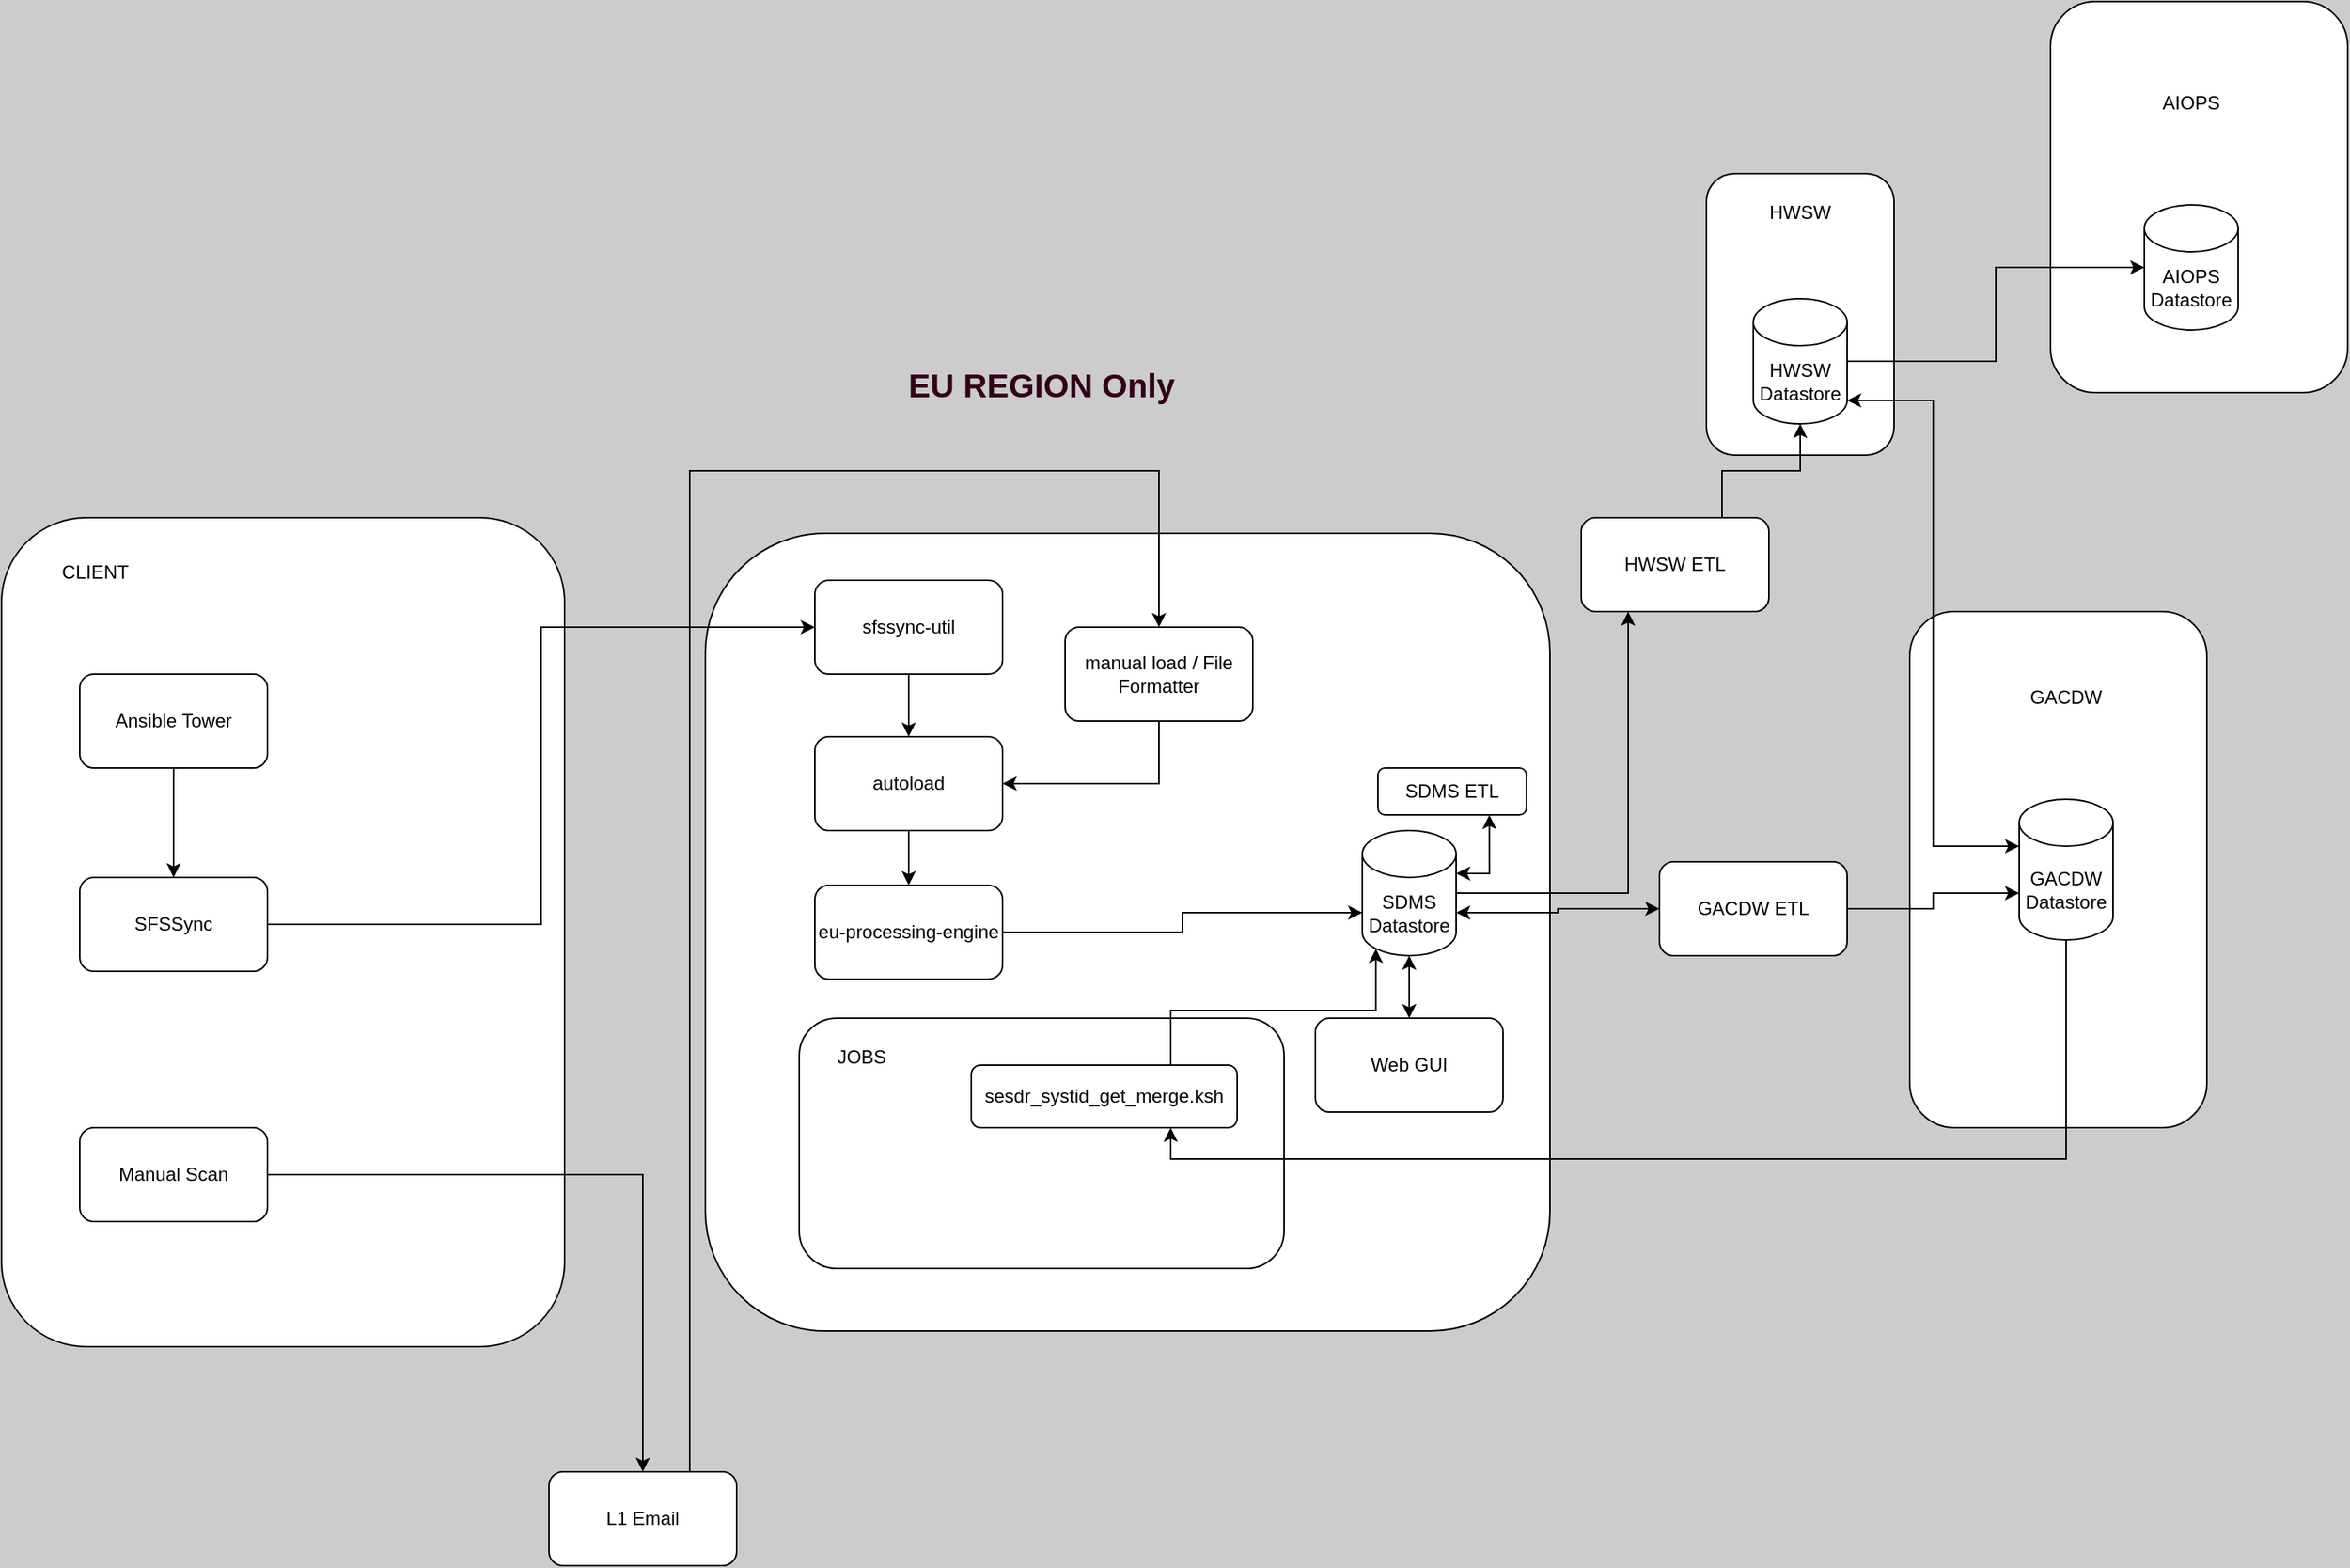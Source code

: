<mxfile version="23.0.2" type="github">
  <diagram name="Page-1" id="Y6XrjZkaMjrL60eVFpBh">
    <mxGraphModel dx="2404" dy="1999" grid="1" gridSize="10" guides="1" tooltips="1" connect="1" arrows="1" fold="1" page="1" pageScale="1" pageWidth="850" pageHeight="1100" background="#CCCCCC" math="0" shadow="0">
      <root>
        <mxCell id="0" />
        <mxCell id="1" parent="0" />
        <mxCell id="nCnfiWr_i8K848HqZHnu-54" value="" style="rounded=1;whiteSpace=wrap;html=1;" vertex="1" parent="1">
          <mxGeometry x="670" y="160" width="190" height="330" as="geometry" />
        </mxCell>
        <mxCell id="nCnfiWr_i8K848HqZHnu-1" value="" style="rounded=1;whiteSpace=wrap;html=1;" vertex="1" parent="1">
          <mxGeometry x="-100" y="110" width="540" height="510" as="geometry" />
        </mxCell>
        <mxCell id="nCnfiWr_i8K848HqZHnu-44" style="edgeStyle=orthogonalEdgeStyle;rounded=0;orthogonalLoop=1;jettySize=auto;html=1;exitX=1;exitY=0.5;exitDx=0;exitDy=0;exitPerimeter=0;entryX=0.25;entryY=1;entryDx=0;entryDy=0;" edge="1" parent="1" source="nCnfiWr_i8K848HqZHnu-2" target="nCnfiWr_i8K848HqZHnu-42">
          <mxGeometry relative="1" as="geometry" />
        </mxCell>
        <mxCell id="nCnfiWr_i8K848HqZHnu-2" value="SDMS Datastore" style="shape=cylinder3;whiteSpace=wrap;html=1;boundedLbl=1;backgroundOutline=1;size=15;" vertex="1" parent="1">
          <mxGeometry x="320" y="300" width="60" height="80" as="geometry" />
        </mxCell>
        <mxCell id="nCnfiWr_i8K848HqZHnu-27" style="edgeStyle=orthogonalEdgeStyle;rounded=0;orthogonalLoop=1;jettySize=auto;html=1;exitX=0.5;exitY=0;exitDx=0;exitDy=0;startArrow=classic;startFill=1;" edge="1" parent="1" source="nCnfiWr_i8K848HqZHnu-3" target="nCnfiWr_i8K848HqZHnu-2">
          <mxGeometry relative="1" as="geometry" />
        </mxCell>
        <mxCell id="nCnfiWr_i8K848HqZHnu-3" value="Web GUI" style="rounded=1;whiteSpace=wrap;html=1;" vertex="1" parent="1">
          <mxGeometry x="290" y="420" width="120" height="60" as="geometry" />
        </mxCell>
        <mxCell id="nCnfiWr_i8K848HqZHnu-4" value="SDMS ETL" style="rounded=1;whiteSpace=wrap;html=1;" vertex="1" parent="1">
          <mxGeometry x="330" y="260" width="95" height="30" as="geometry" />
        </mxCell>
        <mxCell id="nCnfiWr_i8K848HqZHnu-5" value="GACDW ETL" style="rounded=1;whiteSpace=wrap;html=1;" vertex="1" parent="1">
          <mxGeometry x="510" y="320" width="120" height="60" as="geometry" />
        </mxCell>
        <mxCell id="nCnfiWr_i8K848HqZHnu-7" value="GACDW&lt;br&gt;Datastore" style="shape=cylinder3;whiteSpace=wrap;html=1;boundedLbl=1;backgroundOutline=1;size=15;" vertex="1" parent="1">
          <mxGeometry x="740" y="280" width="60" height="90" as="geometry" />
        </mxCell>
        <mxCell id="nCnfiWr_i8K848HqZHnu-8" value="GACDW" style="text;html=1;strokeColor=none;fillColor=none;align=center;verticalAlign=middle;whiteSpace=wrap;rounded=0;" vertex="1" parent="1">
          <mxGeometry x="740" y="200" width="60" height="30" as="geometry" />
        </mxCell>
        <mxCell id="nCnfiWr_i8K848HqZHnu-15" style="edgeStyle=orthogonalEdgeStyle;rounded=0;orthogonalLoop=1;jettySize=auto;html=1;exitX=0.75;exitY=1;exitDx=0;exitDy=0;entryX=1;entryY=0;entryDx=0;entryDy=27.5;entryPerimeter=0;startArrow=classic;startFill=1;" edge="1" parent="1" source="nCnfiWr_i8K848HqZHnu-4" target="nCnfiWr_i8K848HqZHnu-2">
          <mxGeometry relative="1" as="geometry" />
        </mxCell>
        <mxCell id="nCnfiWr_i8K848HqZHnu-17" value="&lt;h1&gt;&lt;font color=&quot;#33001a&quot; style=&quot;font-size: 21px;&quot;&gt;EU REGION Only&lt;/font&gt;&lt;/h1&gt;" style="text;html=1;strokeColor=none;fillColor=none;align=center;verticalAlign=middle;whiteSpace=wrap;rounded=0;" vertex="1" parent="1">
          <mxGeometry x="20" width="190" height="30" as="geometry" />
        </mxCell>
        <mxCell id="nCnfiWr_i8K848HqZHnu-24" style="edgeStyle=orthogonalEdgeStyle;rounded=0;orthogonalLoop=1;jettySize=auto;html=1;exitX=0.5;exitY=1;exitDx=0;exitDy=0;entryX=0.5;entryY=0;entryDx=0;entryDy=0;" edge="1" parent="1" source="nCnfiWr_i8K848HqZHnu-20" target="nCnfiWr_i8K848HqZHnu-21">
          <mxGeometry relative="1" as="geometry" />
        </mxCell>
        <mxCell id="nCnfiWr_i8K848HqZHnu-20" value="autoload" style="rounded=1;whiteSpace=wrap;html=1;" vertex="1" parent="1">
          <mxGeometry x="-30" y="240" width="120" height="60" as="geometry" />
        </mxCell>
        <mxCell id="nCnfiWr_i8K848HqZHnu-21" value="eu-processing-engine" style="rounded=1;whiteSpace=wrap;html=1;" vertex="1" parent="1">
          <mxGeometry x="-30" y="335" width="120" height="60" as="geometry" />
        </mxCell>
        <mxCell id="nCnfiWr_i8K848HqZHnu-23" style="edgeStyle=orthogonalEdgeStyle;rounded=0;orthogonalLoop=1;jettySize=auto;html=1;exitX=0.5;exitY=1;exitDx=0;exitDy=0;entryX=0.5;entryY=0;entryDx=0;entryDy=0;" edge="1" parent="1" source="nCnfiWr_i8K848HqZHnu-22" target="nCnfiWr_i8K848HqZHnu-20">
          <mxGeometry relative="1" as="geometry" />
        </mxCell>
        <mxCell id="nCnfiWr_i8K848HqZHnu-22" value="sfssync-util" style="rounded=1;whiteSpace=wrap;html=1;" vertex="1" parent="1">
          <mxGeometry x="-30" y="140" width="120" height="60" as="geometry" />
        </mxCell>
        <mxCell id="nCnfiWr_i8K848HqZHnu-26" style="edgeStyle=orthogonalEdgeStyle;rounded=0;orthogonalLoop=1;jettySize=auto;html=1;exitX=1;exitY=0.5;exitDx=0;exitDy=0;entryX=0;entryY=0;entryDx=0;entryDy=52.5;entryPerimeter=0;" edge="1" parent="1" source="nCnfiWr_i8K848HqZHnu-21" target="nCnfiWr_i8K848HqZHnu-2">
          <mxGeometry relative="1" as="geometry" />
        </mxCell>
        <mxCell id="nCnfiWr_i8K848HqZHnu-29" style="edgeStyle=orthogonalEdgeStyle;rounded=0;orthogonalLoop=1;jettySize=auto;html=1;exitX=0.5;exitY=1;exitDx=0;exitDy=0;entryX=1;entryY=0.5;entryDx=0;entryDy=0;" edge="1" parent="1" source="nCnfiWr_i8K848HqZHnu-28" target="nCnfiWr_i8K848HqZHnu-20">
          <mxGeometry relative="1" as="geometry" />
        </mxCell>
        <mxCell id="nCnfiWr_i8K848HqZHnu-28" value="manual load / File Formatter" style="rounded=1;whiteSpace=wrap;html=1;" vertex="1" parent="1">
          <mxGeometry x="130" y="170" width="120" height="60" as="geometry" />
        </mxCell>
        <mxCell id="nCnfiWr_i8K848HqZHnu-31" value="" style="rounded=1;whiteSpace=wrap;html=1;" vertex="1" parent="1">
          <mxGeometry x="-550" y="100" width="360" height="530" as="geometry" />
        </mxCell>
        <mxCell id="nCnfiWr_i8K848HqZHnu-34" style="edgeStyle=orthogonalEdgeStyle;rounded=0;orthogonalLoop=1;jettySize=auto;html=1;exitX=0.5;exitY=1;exitDx=0;exitDy=0;" edge="1" parent="1" source="nCnfiWr_i8K848HqZHnu-32" target="nCnfiWr_i8K848HqZHnu-33">
          <mxGeometry relative="1" as="geometry" />
        </mxCell>
        <mxCell id="nCnfiWr_i8K848HqZHnu-32" value="Ansible Tower" style="rounded=1;whiteSpace=wrap;html=1;" vertex="1" parent="1">
          <mxGeometry x="-500" y="200" width="120" height="60" as="geometry" />
        </mxCell>
        <mxCell id="nCnfiWr_i8K848HqZHnu-35" style="edgeStyle=orthogonalEdgeStyle;rounded=0;orthogonalLoop=1;jettySize=auto;html=1;exitX=1;exitY=0.5;exitDx=0;exitDy=0;entryX=0;entryY=0.5;entryDx=0;entryDy=0;" edge="1" parent="1" source="nCnfiWr_i8K848HqZHnu-33" target="nCnfiWr_i8K848HqZHnu-22">
          <mxGeometry relative="1" as="geometry" />
        </mxCell>
        <mxCell id="nCnfiWr_i8K848HqZHnu-33" value="SFSSync" style="rounded=1;whiteSpace=wrap;html=1;" vertex="1" parent="1">
          <mxGeometry x="-500" y="330" width="120" height="60" as="geometry" />
        </mxCell>
        <mxCell id="nCnfiWr_i8K848HqZHnu-38" style="edgeStyle=orthogonalEdgeStyle;rounded=0;orthogonalLoop=1;jettySize=auto;html=1;exitX=1;exitY=0.5;exitDx=0;exitDy=0;" edge="1" parent="1" source="nCnfiWr_i8K848HqZHnu-36" target="nCnfiWr_i8K848HqZHnu-37">
          <mxGeometry relative="1" as="geometry" />
        </mxCell>
        <mxCell id="nCnfiWr_i8K848HqZHnu-36" value="Manual Scan" style="rounded=1;whiteSpace=wrap;html=1;" vertex="1" parent="1">
          <mxGeometry x="-500" y="490" width="120" height="60" as="geometry" />
        </mxCell>
        <mxCell id="nCnfiWr_i8K848HqZHnu-39" style="edgeStyle=orthogonalEdgeStyle;rounded=0;orthogonalLoop=1;jettySize=auto;html=1;exitX=0.75;exitY=0;exitDx=0;exitDy=0;entryX=0.5;entryY=0;entryDx=0;entryDy=0;" edge="1" parent="1" source="nCnfiWr_i8K848HqZHnu-37" target="nCnfiWr_i8K848HqZHnu-28">
          <mxGeometry relative="1" as="geometry">
            <mxPoint x="-140" as="targetPoint" />
            <Array as="points">
              <mxPoint x="-110" y="70" />
              <mxPoint x="190" y="70" />
            </Array>
          </mxGeometry>
        </mxCell>
        <mxCell id="nCnfiWr_i8K848HqZHnu-37" value="L1 Email" style="rounded=1;whiteSpace=wrap;html=1;" vertex="1" parent="1">
          <mxGeometry x="-200" y="710" width="120" height="60" as="geometry" />
        </mxCell>
        <mxCell id="nCnfiWr_i8K848HqZHnu-42" value="HWSW ETL" style="rounded=1;whiteSpace=wrap;html=1;" vertex="1" parent="1">
          <mxGeometry x="460" y="100" width="120" height="60" as="geometry" />
        </mxCell>
        <mxCell id="nCnfiWr_i8K848HqZHnu-45" value="" style="rounded=1;whiteSpace=wrap;html=1;" vertex="1" parent="1">
          <mxGeometry x="540" y="-120" width="120" height="180" as="geometry" />
        </mxCell>
        <mxCell id="nCnfiWr_i8K848HqZHnu-46" value="HWSW&lt;br&gt;Datastore" style="shape=cylinder3;whiteSpace=wrap;html=1;boundedLbl=1;backgroundOutline=1;size=15;" vertex="1" parent="1">
          <mxGeometry x="570" y="-40" width="60" height="80" as="geometry" />
        </mxCell>
        <mxCell id="nCnfiWr_i8K848HqZHnu-47" value="HWSW" style="text;html=1;strokeColor=none;fillColor=none;align=center;verticalAlign=middle;whiteSpace=wrap;rounded=0;" vertex="1" parent="1">
          <mxGeometry x="570" y="-110" width="60" height="30" as="geometry" />
        </mxCell>
        <mxCell id="nCnfiWr_i8K848HqZHnu-48" style="edgeStyle=orthogonalEdgeStyle;rounded=0;orthogonalLoop=1;jettySize=auto;html=1;exitX=0.75;exitY=0;exitDx=0;exitDy=0;entryX=0.5;entryY=1;entryDx=0;entryDy=0;entryPerimeter=0;" edge="1" parent="1" source="nCnfiWr_i8K848HqZHnu-42" target="nCnfiWr_i8K848HqZHnu-46">
          <mxGeometry relative="1" as="geometry" />
        </mxCell>
        <mxCell id="nCnfiWr_i8K848HqZHnu-16" style="edgeStyle=orthogonalEdgeStyle;rounded=0;orthogonalLoop=1;jettySize=auto;html=1;exitX=1;exitY=0;exitDx=0;exitDy=52.5;exitPerimeter=0;entryX=0;entryY=0.5;entryDx=0;entryDy=0;startArrow=classic;startFill=1;" edge="1" parent="1" source="nCnfiWr_i8K848HqZHnu-2" target="nCnfiWr_i8K848HqZHnu-5">
          <mxGeometry relative="1" as="geometry" />
        </mxCell>
        <mxCell id="nCnfiWr_i8K848HqZHnu-49" style="edgeStyle=orthogonalEdgeStyle;rounded=0;orthogonalLoop=1;jettySize=auto;html=1;exitX=1;exitY=0.5;exitDx=0;exitDy=0;entryX=0;entryY=0;entryDx=0;entryDy=60;entryPerimeter=0;" edge="1" parent="1" source="nCnfiWr_i8K848HqZHnu-5" target="nCnfiWr_i8K848HqZHnu-7">
          <mxGeometry relative="1" as="geometry" />
        </mxCell>
        <mxCell id="nCnfiWr_i8K848HqZHnu-50" value="" style="rounded=1;whiteSpace=wrap;html=1;" vertex="1" parent="1">
          <mxGeometry x="760" y="-230" width="190" height="250" as="geometry" />
        </mxCell>
        <mxCell id="nCnfiWr_i8K848HqZHnu-51" value="AIOPS" style="text;html=1;strokeColor=none;fillColor=none;align=center;verticalAlign=middle;whiteSpace=wrap;rounded=0;" vertex="1" parent="1">
          <mxGeometry x="820" y="-180" width="60" height="30" as="geometry" />
        </mxCell>
        <mxCell id="nCnfiWr_i8K848HqZHnu-52" value="AIOPS&lt;br&gt;Datastore" style="shape=cylinder3;whiteSpace=wrap;html=1;boundedLbl=1;backgroundOutline=1;size=15;" vertex="1" parent="1">
          <mxGeometry x="820" y="-100" width="60" height="80" as="geometry" />
        </mxCell>
        <mxCell id="nCnfiWr_i8K848HqZHnu-53" style="edgeStyle=orthogonalEdgeStyle;rounded=0;orthogonalLoop=1;jettySize=auto;html=1;exitX=1;exitY=0.5;exitDx=0;exitDy=0;exitPerimeter=0;" edge="1" parent="1" source="nCnfiWr_i8K848HqZHnu-46" target="nCnfiWr_i8K848HqZHnu-52">
          <mxGeometry relative="1" as="geometry" />
        </mxCell>
        <mxCell id="nCnfiWr_i8K848HqZHnu-55" style="edgeStyle=orthogonalEdgeStyle;rounded=0;orthogonalLoop=1;jettySize=auto;html=1;exitX=1;exitY=1;exitDx=0;exitDy=-15;exitPerimeter=0;entryX=0;entryY=0;entryDx=0;entryDy=30;entryPerimeter=0;startArrow=classic;startFill=1;" edge="1" parent="1" source="nCnfiWr_i8K848HqZHnu-46" target="nCnfiWr_i8K848HqZHnu-7">
          <mxGeometry relative="1" as="geometry" />
        </mxCell>
        <mxCell id="nCnfiWr_i8K848HqZHnu-57" value="" style="rounded=1;whiteSpace=wrap;html=1;" vertex="1" parent="1">
          <mxGeometry x="-40" y="420" width="310" height="160" as="geometry" />
        </mxCell>
        <mxCell id="nCnfiWr_i8K848HqZHnu-56" value="sesdr_systid_get_merge.ksh" style="rounded=1;whiteSpace=wrap;html=1;" vertex="1" parent="1">
          <mxGeometry x="70" y="450" width="170" height="40" as="geometry" />
        </mxCell>
        <mxCell id="nCnfiWr_i8K848HqZHnu-59" value="JOBS" style="text;html=1;strokeColor=none;fillColor=none;align=center;verticalAlign=middle;whiteSpace=wrap;rounded=0;" vertex="1" parent="1">
          <mxGeometry x="-30" y="430" width="60" height="30" as="geometry" />
        </mxCell>
        <mxCell id="nCnfiWr_i8K848HqZHnu-60" style="edgeStyle=orthogonalEdgeStyle;rounded=0;orthogonalLoop=1;jettySize=auto;html=1;exitX=0.75;exitY=0;exitDx=0;exitDy=0;entryX=0.145;entryY=1;entryDx=0;entryDy=-4.35;entryPerimeter=0;" edge="1" parent="1" source="nCnfiWr_i8K848HqZHnu-56" target="nCnfiWr_i8K848HqZHnu-2">
          <mxGeometry relative="1" as="geometry" />
        </mxCell>
        <mxCell id="nCnfiWr_i8K848HqZHnu-61" style="edgeStyle=orthogonalEdgeStyle;rounded=0;orthogonalLoop=1;jettySize=auto;html=1;exitX=0.5;exitY=1;exitDx=0;exitDy=0;exitPerimeter=0;entryX=0.75;entryY=1;entryDx=0;entryDy=0;" edge="1" parent="1" source="nCnfiWr_i8K848HqZHnu-7" target="nCnfiWr_i8K848HqZHnu-56">
          <mxGeometry relative="1" as="geometry" />
        </mxCell>
        <mxCell id="nCnfiWr_i8K848HqZHnu-62" value="CLIENT" style="text;html=1;strokeColor=none;fillColor=none;align=center;verticalAlign=middle;whiteSpace=wrap;rounded=0;" vertex="1" parent="1">
          <mxGeometry x="-520" y="120" width="60" height="30" as="geometry" />
        </mxCell>
      </root>
    </mxGraphModel>
  </diagram>
</mxfile>
